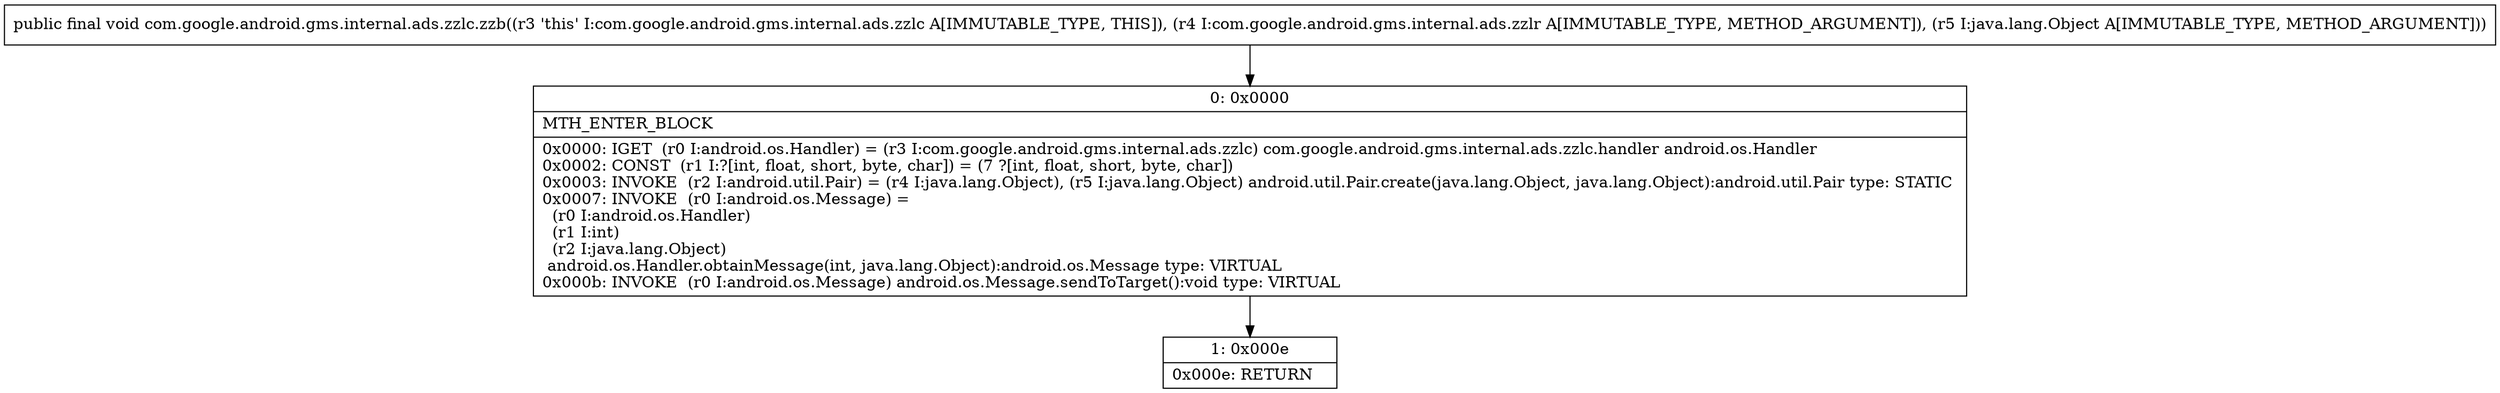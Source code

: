 digraph "CFG forcom.google.android.gms.internal.ads.zzlc.zzb(Lcom\/google\/android\/gms\/internal\/ads\/zzlr;Ljava\/lang\/Object;)V" {
Node_0 [shape=record,label="{0\:\ 0x0000|MTH_ENTER_BLOCK\l|0x0000: IGET  (r0 I:android.os.Handler) = (r3 I:com.google.android.gms.internal.ads.zzlc) com.google.android.gms.internal.ads.zzlc.handler android.os.Handler \l0x0002: CONST  (r1 I:?[int, float, short, byte, char]) = (7 ?[int, float, short, byte, char]) \l0x0003: INVOKE  (r2 I:android.util.Pair) = (r4 I:java.lang.Object), (r5 I:java.lang.Object) android.util.Pair.create(java.lang.Object, java.lang.Object):android.util.Pair type: STATIC \l0x0007: INVOKE  (r0 I:android.os.Message) = \l  (r0 I:android.os.Handler)\l  (r1 I:int)\l  (r2 I:java.lang.Object)\l android.os.Handler.obtainMessage(int, java.lang.Object):android.os.Message type: VIRTUAL \l0x000b: INVOKE  (r0 I:android.os.Message) android.os.Message.sendToTarget():void type: VIRTUAL \l}"];
Node_1 [shape=record,label="{1\:\ 0x000e|0x000e: RETURN   \l}"];
MethodNode[shape=record,label="{public final void com.google.android.gms.internal.ads.zzlc.zzb((r3 'this' I:com.google.android.gms.internal.ads.zzlc A[IMMUTABLE_TYPE, THIS]), (r4 I:com.google.android.gms.internal.ads.zzlr A[IMMUTABLE_TYPE, METHOD_ARGUMENT]), (r5 I:java.lang.Object A[IMMUTABLE_TYPE, METHOD_ARGUMENT])) }"];
MethodNode -> Node_0;
Node_0 -> Node_1;
}

